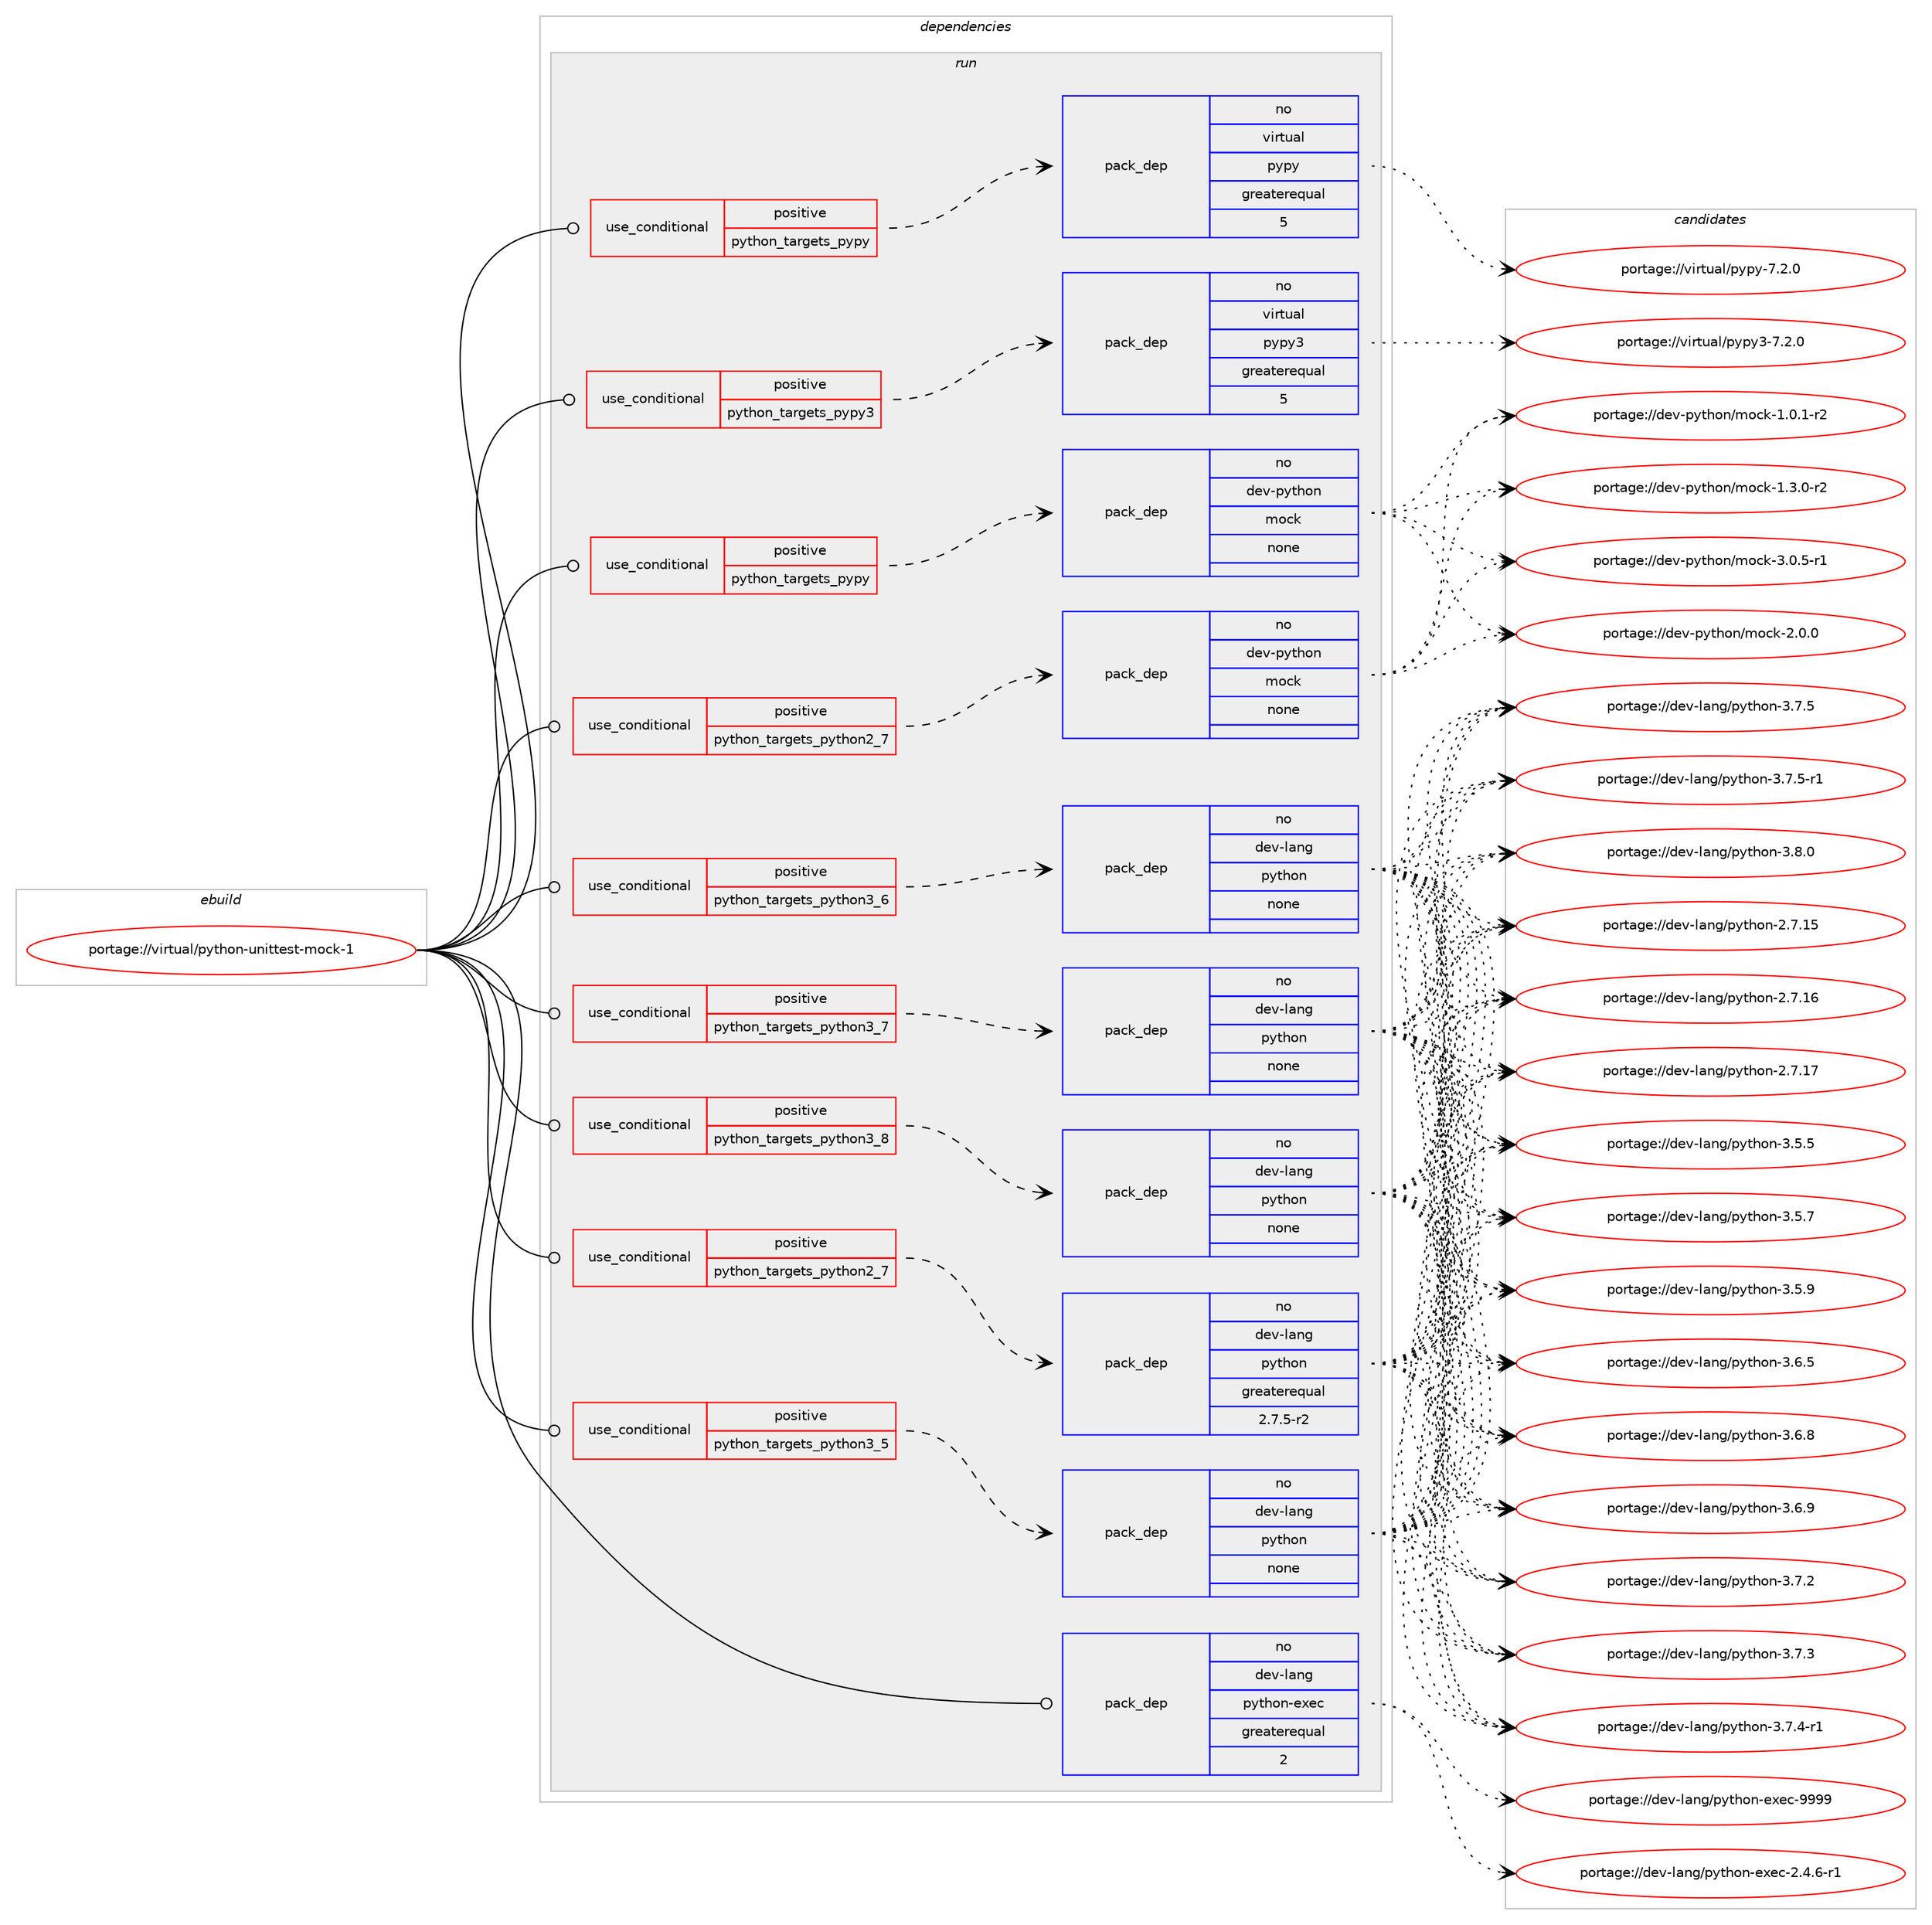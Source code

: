 digraph prolog {

# *************
# Graph options
# *************

newrank=true;
concentrate=true;
compound=true;
graph [rankdir=LR,fontname=Helvetica,fontsize=10,ranksep=1.5];#, ranksep=2.5, nodesep=0.2];
edge  [arrowhead=vee];
node  [fontname=Helvetica,fontsize=10];

# **********
# The ebuild
# **********

subgraph cluster_leftcol {
color=gray;
rank=same;
label=<<i>ebuild</i>>;
id [label="portage://virtual/python-unittest-mock-1", color=red, width=4, href="../virtual/python-unittest-mock-1.svg"];
}

# ****************
# The dependencies
# ****************

subgraph cluster_midcol {
color=gray;
label=<<i>dependencies</i>>;
subgraph cluster_compile {
fillcolor="#eeeeee";
style=filled;
label=<<i>compile</i>>;
}
subgraph cluster_compileandrun {
fillcolor="#eeeeee";
style=filled;
label=<<i>compile and run</i>>;
}
subgraph cluster_run {
fillcolor="#eeeeee";
style=filled;
label=<<i>run</i>>;
subgraph cond105105 {
dependency436070 [label=<<TABLE BORDER="0" CELLBORDER="1" CELLSPACING="0" CELLPADDING="4"><TR><TD ROWSPAN="3" CELLPADDING="10">use_conditional</TD></TR><TR><TD>positive</TD></TR><TR><TD>python_targets_pypy</TD></TR></TABLE>>, shape=none, color=red];
subgraph pack323291 {
dependency436071 [label=<<TABLE BORDER="0" CELLBORDER="1" CELLSPACING="0" CELLPADDING="4" WIDTH="220"><TR><TD ROWSPAN="6" CELLPADDING="30">pack_dep</TD></TR><TR><TD WIDTH="110">no</TD></TR><TR><TD>dev-python</TD></TR><TR><TD>mock</TD></TR><TR><TD>none</TD></TR><TR><TD></TD></TR></TABLE>>, shape=none, color=blue];
}
dependency436070:e -> dependency436071:w [weight=20,style="dashed",arrowhead="vee"];
}
id:e -> dependency436070:w [weight=20,style="solid",arrowhead="odot"];
subgraph cond105106 {
dependency436072 [label=<<TABLE BORDER="0" CELLBORDER="1" CELLSPACING="0" CELLPADDING="4"><TR><TD ROWSPAN="3" CELLPADDING="10">use_conditional</TD></TR><TR><TD>positive</TD></TR><TR><TD>python_targets_pypy</TD></TR></TABLE>>, shape=none, color=red];
subgraph pack323292 {
dependency436073 [label=<<TABLE BORDER="0" CELLBORDER="1" CELLSPACING="0" CELLPADDING="4" WIDTH="220"><TR><TD ROWSPAN="6" CELLPADDING="30">pack_dep</TD></TR><TR><TD WIDTH="110">no</TD></TR><TR><TD>virtual</TD></TR><TR><TD>pypy</TD></TR><TR><TD>greaterequal</TD></TR><TR><TD>5</TD></TR></TABLE>>, shape=none, color=blue];
}
dependency436072:e -> dependency436073:w [weight=20,style="dashed",arrowhead="vee"];
}
id:e -> dependency436072:w [weight=20,style="solid",arrowhead="odot"];
subgraph cond105107 {
dependency436074 [label=<<TABLE BORDER="0" CELLBORDER="1" CELLSPACING="0" CELLPADDING="4"><TR><TD ROWSPAN="3" CELLPADDING="10">use_conditional</TD></TR><TR><TD>positive</TD></TR><TR><TD>python_targets_pypy3</TD></TR></TABLE>>, shape=none, color=red];
subgraph pack323293 {
dependency436075 [label=<<TABLE BORDER="0" CELLBORDER="1" CELLSPACING="0" CELLPADDING="4" WIDTH="220"><TR><TD ROWSPAN="6" CELLPADDING="30">pack_dep</TD></TR><TR><TD WIDTH="110">no</TD></TR><TR><TD>virtual</TD></TR><TR><TD>pypy3</TD></TR><TR><TD>greaterequal</TD></TR><TR><TD>5</TD></TR></TABLE>>, shape=none, color=blue];
}
dependency436074:e -> dependency436075:w [weight=20,style="dashed",arrowhead="vee"];
}
id:e -> dependency436074:w [weight=20,style="solid",arrowhead="odot"];
subgraph cond105108 {
dependency436076 [label=<<TABLE BORDER="0" CELLBORDER="1" CELLSPACING="0" CELLPADDING="4"><TR><TD ROWSPAN="3" CELLPADDING="10">use_conditional</TD></TR><TR><TD>positive</TD></TR><TR><TD>python_targets_python2_7</TD></TR></TABLE>>, shape=none, color=red];
subgraph pack323294 {
dependency436077 [label=<<TABLE BORDER="0" CELLBORDER="1" CELLSPACING="0" CELLPADDING="4" WIDTH="220"><TR><TD ROWSPAN="6" CELLPADDING="30">pack_dep</TD></TR><TR><TD WIDTH="110">no</TD></TR><TR><TD>dev-lang</TD></TR><TR><TD>python</TD></TR><TR><TD>greaterequal</TD></TR><TR><TD>2.7.5-r2</TD></TR></TABLE>>, shape=none, color=blue];
}
dependency436076:e -> dependency436077:w [weight=20,style="dashed",arrowhead="vee"];
}
id:e -> dependency436076:w [weight=20,style="solid",arrowhead="odot"];
subgraph cond105109 {
dependency436078 [label=<<TABLE BORDER="0" CELLBORDER="1" CELLSPACING="0" CELLPADDING="4"><TR><TD ROWSPAN="3" CELLPADDING="10">use_conditional</TD></TR><TR><TD>positive</TD></TR><TR><TD>python_targets_python2_7</TD></TR></TABLE>>, shape=none, color=red];
subgraph pack323295 {
dependency436079 [label=<<TABLE BORDER="0" CELLBORDER="1" CELLSPACING="0" CELLPADDING="4" WIDTH="220"><TR><TD ROWSPAN="6" CELLPADDING="30">pack_dep</TD></TR><TR><TD WIDTH="110">no</TD></TR><TR><TD>dev-python</TD></TR><TR><TD>mock</TD></TR><TR><TD>none</TD></TR><TR><TD></TD></TR></TABLE>>, shape=none, color=blue];
}
dependency436078:e -> dependency436079:w [weight=20,style="dashed",arrowhead="vee"];
}
id:e -> dependency436078:w [weight=20,style="solid",arrowhead="odot"];
subgraph cond105110 {
dependency436080 [label=<<TABLE BORDER="0" CELLBORDER="1" CELLSPACING="0" CELLPADDING="4"><TR><TD ROWSPAN="3" CELLPADDING="10">use_conditional</TD></TR><TR><TD>positive</TD></TR><TR><TD>python_targets_python3_5</TD></TR></TABLE>>, shape=none, color=red];
subgraph pack323296 {
dependency436081 [label=<<TABLE BORDER="0" CELLBORDER="1" CELLSPACING="0" CELLPADDING="4" WIDTH="220"><TR><TD ROWSPAN="6" CELLPADDING="30">pack_dep</TD></TR><TR><TD WIDTH="110">no</TD></TR><TR><TD>dev-lang</TD></TR><TR><TD>python</TD></TR><TR><TD>none</TD></TR><TR><TD></TD></TR></TABLE>>, shape=none, color=blue];
}
dependency436080:e -> dependency436081:w [weight=20,style="dashed",arrowhead="vee"];
}
id:e -> dependency436080:w [weight=20,style="solid",arrowhead="odot"];
subgraph cond105111 {
dependency436082 [label=<<TABLE BORDER="0" CELLBORDER="1" CELLSPACING="0" CELLPADDING="4"><TR><TD ROWSPAN="3" CELLPADDING="10">use_conditional</TD></TR><TR><TD>positive</TD></TR><TR><TD>python_targets_python3_6</TD></TR></TABLE>>, shape=none, color=red];
subgraph pack323297 {
dependency436083 [label=<<TABLE BORDER="0" CELLBORDER="1" CELLSPACING="0" CELLPADDING="4" WIDTH="220"><TR><TD ROWSPAN="6" CELLPADDING="30">pack_dep</TD></TR><TR><TD WIDTH="110">no</TD></TR><TR><TD>dev-lang</TD></TR><TR><TD>python</TD></TR><TR><TD>none</TD></TR><TR><TD></TD></TR></TABLE>>, shape=none, color=blue];
}
dependency436082:e -> dependency436083:w [weight=20,style="dashed",arrowhead="vee"];
}
id:e -> dependency436082:w [weight=20,style="solid",arrowhead="odot"];
subgraph cond105112 {
dependency436084 [label=<<TABLE BORDER="0" CELLBORDER="1" CELLSPACING="0" CELLPADDING="4"><TR><TD ROWSPAN="3" CELLPADDING="10">use_conditional</TD></TR><TR><TD>positive</TD></TR><TR><TD>python_targets_python3_7</TD></TR></TABLE>>, shape=none, color=red];
subgraph pack323298 {
dependency436085 [label=<<TABLE BORDER="0" CELLBORDER="1" CELLSPACING="0" CELLPADDING="4" WIDTH="220"><TR><TD ROWSPAN="6" CELLPADDING="30">pack_dep</TD></TR><TR><TD WIDTH="110">no</TD></TR><TR><TD>dev-lang</TD></TR><TR><TD>python</TD></TR><TR><TD>none</TD></TR><TR><TD></TD></TR></TABLE>>, shape=none, color=blue];
}
dependency436084:e -> dependency436085:w [weight=20,style="dashed",arrowhead="vee"];
}
id:e -> dependency436084:w [weight=20,style="solid",arrowhead="odot"];
subgraph cond105113 {
dependency436086 [label=<<TABLE BORDER="0" CELLBORDER="1" CELLSPACING="0" CELLPADDING="4"><TR><TD ROWSPAN="3" CELLPADDING="10">use_conditional</TD></TR><TR><TD>positive</TD></TR><TR><TD>python_targets_python3_8</TD></TR></TABLE>>, shape=none, color=red];
subgraph pack323299 {
dependency436087 [label=<<TABLE BORDER="0" CELLBORDER="1" CELLSPACING="0" CELLPADDING="4" WIDTH="220"><TR><TD ROWSPAN="6" CELLPADDING="30">pack_dep</TD></TR><TR><TD WIDTH="110">no</TD></TR><TR><TD>dev-lang</TD></TR><TR><TD>python</TD></TR><TR><TD>none</TD></TR><TR><TD></TD></TR></TABLE>>, shape=none, color=blue];
}
dependency436086:e -> dependency436087:w [weight=20,style="dashed",arrowhead="vee"];
}
id:e -> dependency436086:w [weight=20,style="solid",arrowhead="odot"];
subgraph pack323300 {
dependency436088 [label=<<TABLE BORDER="0" CELLBORDER="1" CELLSPACING="0" CELLPADDING="4" WIDTH="220"><TR><TD ROWSPAN="6" CELLPADDING="30">pack_dep</TD></TR><TR><TD WIDTH="110">no</TD></TR><TR><TD>dev-lang</TD></TR><TR><TD>python-exec</TD></TR><TR><TD>greaterequal</TD></TR><TR><TD>2</TD></TR></TABLE>>, shape=none, color=blue];
}
id:e -> dependency436088:w [weight=20,style="solid",arrowhead="odot"];
}
}

# **************
# The candidates
# **************

subgraph cluster_choices {
rank=same;
color=gray;
label=<<i>candidates</i>>;

subgraph choice323291 {
color=black;
nodesep=1;
choiceportage1001011184511212111610411111047109111991074549464846494511450 [label="portage://dev-python/mock-1.0.1-r2", color=red, width=4,href="../dev-python/mock-1.0.1-r2.svg"];
choiceportage1001011184511212111610411111047109111991074549465146484511450 [label="portage://dev-python/mock-1.3.0-r2", color=red, width=4,href="../dev-python/mock-1.3.0-r2.svg"];
choiceportage100101118451121211161041111104710911199107455046484648 [label="portage://dev-python/mock-2.0.0", color=red, width=4,href="../dev-python/mock-2.0.0.svg"];
choiceportage1001011184511212111610411111047109111991074551464846534511449 [label="portage://dev-python/mock-3.0.5-r1", color=red, width=4,href="../dev-python/mock-3.0.5-r1.svg"];
dependency436071:e -> choiceportage1001011184511212111610411111047109111991074549464846494511450:w [style=dotted,weight="100"];
dependency436071:e -> choiceportage1001011184511212111610411111047109111991074549465146484511450:w [style=dotted,weight="100"];
dependency436071:e -> choiceportage100101118451121211161041111104710911199107455046484648:w [style=dotted,weight="100"];
dependency436071:e -> choiceportage1001011184511212111610411111047109111991074551464846534511449:w [style=dotted,weight="100"];
}
subgraph choice323292 {
color=black;
nodesep=1;
choiceportage1181051141161179710847112121112121455546504648 [label="portage://virtual/pypy-7.2.0", color=red, width=4,href="../virtual/pypy-7.2.0.svg"];
dependency436073:e -> choiceportage1181051141161179710847112121112121455546504648:w [style=dotted,weight="100"];
}
subgraph choice323293 {
color=black;
nodesep=1;
choiceportage118105114116117971084711212111212151455546504648 [label="portage://virtual/pypy3-7.2.0", color=red, width=4,href="../virtual/pypy3-7.2.0.svg"];
dependency436075:e -> choiceportage118105114116117971084711212111212151455546504648:w [style=dotted,weight="100"];
}
subgraph choice323294 {
color=black;
nodesep=1;
choiceportage10010111845108971101034711212111610411111045504655464953 [label="portage://dev-lang/python-2.7.15", color=red, width=4,href="../dev-lang/python-2.7.15.svg"];
choiceportage10010111845108971101034711212111610411111045504655464954 [label="portage://dev-lang/python-2.7.16", color=red, width=4,href="../dev-lang/python-2.7.16.svg"];
choiceportage10010111845108971101034711212111610411111045504655464955 [label="portage://dev-lang/python-2.7.17", color=red, width=4,href="../dev-lang/python-2.7.17.svg"];
choiceportage100101118451089711010347112121116104111110455146534653 [label="portage://dev-lang/python-3.5.5", color=red, width=4,href="../dev-lang/python-3.5.5.svg"];
choiceportage100101118451089711010347112121116104111110455146534655 [label="portage://dev-lang/python-3.5.7", color=red, width=4,href="../dev-lang/python-3.5.7.svg"];
choiceportage100101118451089711010347112121116104111110455146534657 [label="portage://dev-lang/python-3.5.9", color=red, width=4,href="../dev-lang/python-3.5.9.svg"];
choiceportage100101118451089711010347112121116104111110455146544653 [label="portage://dev-lang/python-3.6.5", color=red, width=4,href="../dev-lang/python-3.6.5.svg"];
choiceportage100101118451089711010347112121116104111110455146544656 [label="portage://dev-lang/python-3.6.8", color=red, width=4,href="../dev-lang/python-3.6.8.svg"];
choiceportage100101118451089711010347112121116104111110455146544657 [label="portage://dev-lang/python-3.6.9", color=red, width=4,href="../dev-lang/python-3.6.9.svg"];
choiceportage100101118451089711010347112121116104111110455146554650 [label="portage://dev-lang/python-3.7.2", color=red, width=4,href="../dev-lang/python-3.7.2.svg"];
choiceportage100101118451089711010347112121116104111110455146554651 [label="portage://dev-lang/python-3.7.3", color=red, width=4,href="../dev-lang/python-3.7.3.svg"];
choiceportage1001011184510897110103471121211161041111104551465546524511449 [label="portage://dev-lang/python-3.7.4-r1", color=red, width=4,href="../dev-lang/python-3.7.4-r1.svg"];
choiceportage100101118451089711010347112121116104111110455146554653 [label="portage://dev-lang/python-3.7.5", color=red, width=4,href="../dev-lang/python-3.7.5.svg"];
choiceportage1001011184510897110103471121211161041111104551465546534511449 [label="portage://dev-lang/python-3.7.5-r1", color=red, width=4,href="../dev-lang/python-3.7.5-r1.svg"];
choiceportage100101118451089711010347112121116104111110455146564648 [label="portage://dev-lang/python-3.8.0", color=red, width=4,href="../dev-lang/python-3.8.0.svg"];
dependency436077:e -> choiceportage10010111845108971101034711212111610411111045504655464953:w [style=dotted,weight="100"];
dependency436077:e -> choiceportage10010111845108971101034711212111610411111045504655464954:w [style=dotted,weight="100"];
dependency436077:e -> choiceportage10010111845108971101034711212111610411111045504655464955:w [style=dotted,weight="100"];
dependency436077:e -> choiceportage100101118451089711010347112121116104111110455146534653:w [style=dotted,weight="100"];
dependency436077:e -> choiceportage100101118451089711010347112121116104111110455146534655:w [style=dotted,weight="100"];
dependency436077:e -> choiceportage100101118451089711010347112121116104111110455146534657:w [style=dotted,weight="100"];
dependency436077:e -> choiceportage100101118451089711010347112121116104111110455146544653:w [style=dotted,weight="100"];
dependency436077:e -> choiceportage100101118451089711010347112121116104111110455146544656:w [style=dotted,weight="100"];
dependency436077:e -> choiceportage100101118451089711010347112121116104111110455146544657:w [style=dotted,weight="100"];
dependency436077:e -> choiceportage100101118451089711010347112121116104111110455146554650:w [style=dotted,weight="100"];
dependency436077:e -> choiceportage100101118451089711010347112121116104111110455146554651:w [style=dotted,weight="100"];
dependency436077:e -> choiceportage1001011184510897110103471121211161041111104551465546524511449:w [style=dotted,weight="100"];
dependency436077:e -> choiceportage100101118451089711010347112121116104111110455146554653:w [style=dotted,weight="100"];
dependency436077:e -> choiceportage1001011184510897110103471121211161041111104551465546534511449:w [style=dotted,weight="100"];
dependency436077:e -> choiceportage100101118451089711010347112121116104111110455146564648:w [style=dotted,weight="100"];
}
subgraph choice323295 {
color=black;
nodesep=1;
choiceportage1001011184511212111610411111047109111991074549464846494511450 [label="portage://dev-python/mock-1.0.1-r2", color=red, width=4,href="../dev-python/mock-1.0.1-r2.svg"];
choiceportage1001011184511212111610411111047109111991074549465146484511450 [label="portage://dev-python/mock-1.3.0-r2", color=red, width=4,href="../dev-python/mock-1.3.0-r2.svg"];
choiceportage100101118451121211161041111104710911199107455046484648 [label="portage://dev-python/mock-2.0.0", color=red, width=4,href="../dev-python/mock-2.0.0.svg"];
choiceportage1001011184511212111610411111047109111991074551464846534511449 [label="portage://dev-python/mock-3.0.5-r1", color=red, width=4,href="../dev-python/mock-3.0.5-r1.svg"];
dependency436079:e -> choiceportage1001011184511212111610411111047109111991074549464846494511450:w [style=dotted,weight="100"];
dependency436079:e -> choiceportage1001011184511212111610411111047109111991074549465146484511450:w [style=dotted,weight="100"];
dependency436079:e -> choiceportage100101118451121211161041111104710911199107455046484648:w [style=dotted,weight="100"];
dependency436079:e -> choiceportage1001011184511212111610411111047109111991074551464846534511449:w [style=dotted,weight="100"];
}
subgraph choice323296 {
color=black;
nodesep=1;
choiceportage10010111845108971101034711212111610411111045504655464953 [label="portage://dev-lang/python-2.7.15", color=red, width=4,href="../dev-lang/python-2.7.15.svg"];
choiceportage10010111845108971101034711212111610411111045504655464954 [label="portage://dev-lang/python-2.7.16", color=red, width=4,href="../dev-lang/python-2.7.16.svg"];
choiceportage10010111845108971101034711212111610411111045504655464955 [label="portage://dev-lang/python-2.7.17", color=red, width=4,href="../dev-lang/python-2.7.17.svg"];
choiceportage100101118451089711010347112121116104111110455146534653 [label="portage://dev-lang/python-3.5.5", color=red, width=4,href="../dev-lang/python-3.5.5.svg"];
choiceportage100101118451089711010347112121116104111110455146534655 [label="portage://dev-lang/python-3.5.7", color=red, width=4,href="../dev-lang/python-3.5.7.svg"];
choiceportage100101118451089711010347112121116104111110455146534657 [label="portage://dev-lang/python-3.5.9", color=red, width=4,href="../dev-lang/python-3.5.9.svg"];
choiceportage100101118451089711010347112121116104111110455146544653 [label="portage://dev-lang/python-3.6.5", color=red, width=4,href="../dev-lang/python-3.6.5.svg"];
choiceportage100101118451089711010347112121116104111110455146544656 [label="portage://dev-lang/python-3.6.8", color=red, width=4,href="../dev-lang/python-3.6.8.svg"];
choiceportage100101118451089711010347112121116104111110455146544657 [label="portage://dev-lang/python-3.6.9", color=red, width=4,href="../dev-lang/python-3.6.9.svg"];
choiceportage100101118451089711010347112121116104111110455146554650 [label="portage://dev-lang/python-3.7.2", color=red, width=4,href="../dev-lang/python-3.7.2.svg"];
choiceportage100101118451089711010347112121116104111110455146554651 [label="portage://dev-lang/python-3.7.3", color=red, width=4,href="../dev-lang/python-3.7.3.svg"];
choiceportage1001011184510897110103471121211161041111104551465546524511449 [label="portage://dev-lang/python-3.7.4-r1", color=red, width=4,href="../dev-lang/python-3.7.4-r1.svg"];
choiceportage100101118451089711010347112121116104111110455146554653 [label="portage://dev-lang/python-3.7.5", color=red, width=4,href="../dev-lang/python-3.7.5.svg"];
choiceportage1001011184510897110103471121211161041111104551465546534511449 [label="portage://dev-lang/python-3.7.5-r1", color=red, width=4,href="../dev-lang/python-3.7.5-r1.svg"];
choiceportage100101118451089711010347112121116104111110455146564648 [label="portage://dev-lang/python-3.8.0", color=red, width=4,href="../dev-lang/python-3.8.0.svg"];
dependency436081:e -> choiceportage10010111845108971101034711212111610411111045504655464953:w [style=dotted,weight="100"];
dependency436081:e -> choiceportage10010111845108971101034711212111610411111045504655464954:w [style=dotted,weight="100"];
dependency436081:e -> choiceportage10010111845108971101034711212111610411111045504655464955:w [style=dotted,weight="100"];
dependency436081:e -> choiceportage100101118451089711010347112121116104111110455146534653:w [style=dotted,weight="100"];
dependency436081:e -> choiceportage100101118451089711010347112121116104111110455146534655:w [style=dotted,weight="100"];
dependency436081:e -> choiceportage100101118451089711010347112121116104111110455146534657:w [style=dotted,weight="100"];
dependency436081:e -> choiceportage100101118451089711010347112121116104111110455146544653:w [style=dotted,weight="100"];
dependency436081:e -> choiceportage100101118451089711010347112121116104111110455146544656:w [style=dotted,weight="100"];
dependency436081:e -> choiceportage100101118451089711010347112121116104111110455146544657:w [style=dotted,weight="100"];
dependency436081:e -> choiceportage100101118451089711010347112121116104111110455146554650:w [style=dotted,weight="100"];
dependency436081:e -> choiceportage100101118451089711010347112121116104111110455146554651:w [style=dotted,weight="100"];
dependency436081:e -> choiceportage1001011184510897110103471121211161041111104551465546524511449:w [style=dotted,weight="100"];
dependency436081:e -> choiceportage100101118451089711010347112121116104111110455146554653:w [style=dotted,weight="100"];
dependency436081:e -> choiceportage1001011184510897110103471121211161041111104551465546534511449:w [style=dotted,weight="100"];
dependency436081:e -> choiceportage100101118451089711010347112121116104111110455146564648:w [style=dotted,weight="100"];
}
subgraph choice323297 {
color=black;
nodesep=1;
choiceportage10010111845108971101034711212111610411111045504655464953 [label="portage://dev-lang/python-2.7.15", color=red, width=4,href="../dev-lang/python-2.7.15.svg"];
choiceportage10010111845108971101034711212111610411111045504655464954 [label="portage://dev-lang/python-2.7.16", color=red, width=4,href="../dev-lang/python-2.7.16.svg"];
choiceportage10010111845108971101034711212111610411111045504655464955 [label="portage://dev-lang/python-2.7.17", color=red, width=4,href="../dev-lang/python-2.7.17.svg"];
choiceportage100101118451089711010347112121116104111110455146534653 [label="portage://dev-lang/python-3.5.5", color=red, width=4,href="../dev-lang/python-3.5.5.svg"];
choiceportage100101118451089711010347112121116104111110455146534655 [label="portage://dev-lang/python-3.5.7", color=red, width=4,href="../dev-lang/python-3.5.7.svg"];
choiceportage100101118451089711010347112121116104111110455146534657 [label="portage://dev-lang/python-3.5.9", color=red, width=4,href="../dev-lang/python-3.5.9.svg"];
choiceportage100101118451089711010347112121116104111110455146544653 [label="portage://dev-lang/python-3.6.5", color=red, width=4,href="../dev-lang/python-3.6.5.svg"];
choiceportage100101118451089711010347112121116104111110455146544656 [label="portage://dev-lang/python-3.6.8", color=red, width=4,href="../dev-lang/python-3.6.8.svg"];
choiceportage100101118451089711010347112121116104111110455146544657 [label="portage://dev-lang/python-3.6.9", color=red, width=4,href="../dev-lang/python-3.6.9.svg"];
choiceportage100101118451089711010347112121116104111110455146554650 [label="portage://dev-lang/python-3.7.2", color=red, width=4,href="../dev-lang/python-3.7.2.svg"];
choiceportage100101118451089711010347112121116104111110455146554651 [label="portage://dev-lang/python-3.7.3", color=red, width=4,href="../dev-lang/python-3.7.3.svg"];
choiceportage1001011184510897110103471121211161041111104551465546524511449 [label="portage://dev-lang/python-3.7.4-r1", color=red, width=4,href="../dev-lang/python-3.7.4-r1.svg"];
choiceportage100101118451089711010347112121116104111110455146554653 [label="portage://dev-lang/python-3.7.5", color=red, width=4,href="../dev-lang/python-3.7.5.svg"];
choiceportage1001011184510897110103471121211161041111104551465546534511449 [label="portage://dev-lang/python-3.7.5-r1", color=red, width=4,href="../dev-lang/python-3.7.5-r1.svg"];
choiceportage100101118451089711010347112121116104111110455146564648 [label="portage://dev-lang/python-3.8.0", color=red, width=4,href="../dev-lang/python-3.8.0.svg"];
dependency436083:e -> choiceportage10010111845108971101034711212111610411111045504655464953:w [style=dotted,weight="100"];
dependency436083:e -> choiceportage10010111845108971101034711212111610411111045504655464954:w [style=dotted,weight="100"];
dependency436083:e -> choiceportage10010111845108971101034711212111610411111045504655464955:w [style=dotted,weight="100"];
dependency436083:e -> choiceportage100101118451089711010347112121116104111110455146534653:w [style=dotted,weight="100"];
dependency436083:e -> choiceportage100101118451089711010347112121116104111110455146534655:w [style=dotted,weight="100"];
dependency436083:e -> choiceportage100101118451089711010347112121116104111110455146534657:w [style=dotted,weight="100"];
dependency436083:e -> choiceportage100101118451089711010347112121116104111110455146544653:w [style=dotted,weight="100"];
dependency436083:e -> choiceportage100101118451089711010347112121116104111110455146544656:w [style=dotted,weight="100"];
dependency436083:e -> choiceportage100101118451089711010347112121116104111110455146544657:w [style=dotted,weight="100"];
dependency436083:e -> choiceportage100101118451089711010347112121116104111110455146554650:w [style=dotted,weight="100"];
dependency436083:e -> choiceportage100101118451089711010347112121116104111110455146554651:w [style=dotted,weight="100"];
dependency436083:e -> choiceportage1001011184510897110103471121211161041111104551465546524511449:w [style=dotted,weight="100"];
dependency436083:e -> choiceportage100101118451089711010347112121116104111110455146554653:w [style=dotted,weight="100"];
dependency436083:e -> choiceportage1001011184510897110103471121211161041111104551465546534511449:w [style=dotted,weight="100"];
dependency436083:e -> choiceportage100101118451089711010347112121116104111110455146564648:w [style=dotted,weight="100"];
}
subgraph choice323298 {
color=black;
nodesep=1;
choiceportage10010111845108971101034711212111610411111045504655464953 [label="portage://dev-lang/python-2.7.15", color=red, width=4,href="../dev-lang/python-2.7.15.svg"];
choiceportage10010111845108971101034711212111610411111045504655464954 [label="portage://dev-lang/python-2.7.16", color=red, width=4,href="../dev-lang/python-2.7.16.svg"];
choiceportage10010111845108971101034711212111610411111045504655464955 [label="portage://dev-lang/python-2.7.17", color=red, width=4,href="../dev-lang/python-2.7.17.svg"];
choiceportage100101118451089711010347112121116104111110455146534653 [label="portage://dev-lang/python-3.5.5", color=red, width=4,href="../dev-lang/python-3.5.5.svg"];
choiceportage100101118451089711010347112121116104111110455146534655 [label="portage://dev-lang/python-3.5.7", color=red, width=4,href="../dev-lang/python-3.5.7.svg"];
choiceportage100101118451089711010347112121116104111110455146534657 [label="portage://dev-lang/python-3.5.9", color=red, width=4,href="../dev-lang/python-3.5.9.svg"];
choiceportage100101118451089711010347112121116104111110455146544653 [label="portage://dev-lang/python-3.6.5", color=red, width=4,href="../dev-lang/python-3.6.5.svg"];
choiceportage100101118451089711010347112121116104111110455146544656 [label="portage://dev-lang/python-3.6.8", color=red, width=4,href="../dev-lang/python-3.6.8.svg"];
choiceportage100101118451089711010347112121116104111110455146544657 [label="portage://dev-lang/python-3.6.9", color=red, width=4,href="../dev-lang/python-3.6.9.svg"];
choiceportage100101118451089711010347112121116104111110455146554650 [label="portage://dev-lang/python-3.7.2", color=red, width=4,href="../dev-lang/python-3.7.2.svg"];
choiceportage100101118451089711010347112121116104111110455146554651 [label="portage://dev-lang/python-3.7.3", color=red, width=4,href="../dev-lang/python-3.7.3.svg"];
choiceportage1001011184510897110103471121211161041111104551465546524511449 [label="portage://dev-lang/python-3.7.4-r1", color=red, width=4,href="../dev-lang/python-3.7.4-r1.svg"];
choiceportage100101118451089711010347112121116104111110455146554653 [label="portage://dev-lang/python-3.7.5", color=red, width=4,href="../dev-lang/python-3.7.5.svg"];
choiceportage1001011184510897110103471121211161041111104551465546534511449 [label="portage://dev-lang/python-3.7.5-r1", color=red, width=4,href="../dev-lang/python-3.7.5-r1.svg"];
choiceportage100101118451089711010347112121116104111110455146564648 [label="portage://dev-lang/python-3.8.0", color=red, width=4,href="../dev-lang/python-3.8.0.svg"];
dependency436085:e -> choiceportage10010111845108971101034711212111610411111045504655464953:w [style=dotted,weight="100"];
dependency436085:e -> choiceportage10010111845108971101034711212111610411111045504655464954:w [style=dotted,weight="100"];
dependency436085:e -> choiceportage10010111845108971101034711212111610411111045504655464955:w [style=dotted,weight="100"];
dependency436085:e -> choiceportage100101118451089711010347112121116104111110455146534653:w [style=dotted,weight="100"];
dependency436085:e -> choiceportage100101118451089711010347112121116104111110455146534655:w [style=dotted,weight="100"];
dependency436085:e -> choiceportage100101118451089711010347112121116104111110455146534657:w [style=dotted,weight="100"];
dependency436085:e -> choiceportage100101118451089711010347112121116104111110455146544653:w [style=dotted,weight="100"];
dependency436085:e -> choiceportage100101118451089711010347112121116104111110455146544656:w [style=dotted,weight="100"];
dependency436085:e -> choiceportage100101118451089711010347112121116104111110455146544657:w [style=dotted,weight="100"];
dependency436085:e -> choiceportage100101118451089711010347112121116104111110455146554650:w [style=dotted,weight="100"];
dependency436085:e -> choiceportage100101118451089711010347112121116104111110455146554651:w [style=dotted,weight="100"];
dependency436085:e -> choiceportage1001011184510897110103471121211161041111104551465546524511449:w [style=dotted,weight="100"];
dependency436085:e -> choiceportage100101118451089711010347112121116104111110455146554653:w [style=dotted,weight="100"];
dependency436085:e -> choiceportage1001011184510897110103471121211161041111104551465546534511449:w [style=dotted,weight="100"];
dependency436085:e -> choiceportage100101118451089711010347112121116104111110455146564648:w [style=dotted,weight="100"];
}
subgraph choice323299 {
color=black;
nodesep=1;
choiceportage10010111845108971101034711212111610411111045504655464953 [label="portage://dev-lang/python-2.7.15", color=red, width=4,href="../dev-lang/python-2.7.15.svg"];
choiceportage10010111845108971101034711212111610411111045504655464954 [label="portage://dev-lang/python-2.7.16", color=red, width=4,href="../dev-lang/python-2.7.16.svg"];
choiceportage10010111845108971101034711212111610411111045504655464955 [label="portage://dev-lang/python-2.7.17", color=red, width=4,href="../dev-lang/python-2.7.17.svg"];
choiceportage100101118451089711010347112121116104111110455146534653 [label="portage://dev-lang/python-3.5.5", color=red, width=4,href="../dev-lang/python-3.5.5.svg"];
choiceportage100101118451089711010347112121116104111110455146534655 [label="portage://dev-lang/python-3.5.7", color=red, width=4,href="../dev-lang/python-3.5.7.svg"];
choiceportage100101118451089711010347112121116104111110455146534657 [label="portage://dev-lang/python-3.5.9", color=red, width=4,href="../dev-lang/python-3.5.9.svg"];
choiceportage100101118451089711010347112121116104111110455146544653 [label="portage://dev-lang/python-3.6.5", color=red, width=4,href="../dev-lang/python-3.6.5.svg"];
choiceportage100101118451089711010347112121116104111110455146544656 [label="portage://dev-lang/python-3.6.8", color=red, width=4,href="../dev-lang/python-3.6.8.svg"];
choiceportage100101118451089711010347112121116104111110455146544657 [label="portage://dev-lang/python-3.6.9", color=red, width=4,href="../dev-lang/python-3.6.9.svg"];
choiceportage100101118451089711010347112121116104111110455146554650 [label="portage://dev-lang/python-3.7.2", color=red, width=4,href="../dev-lang/python-3.7.2.svg"];
choiceportage100101118451089711010347112121116104111110455146554651 [label="portage://dev-lang/python-3.7.3", color=red, width=4,href="../dev-lang/python-3.7.3.svg"];
choiceportage1001011184510897110103471121211161041111104551465546524511449 [label="portage://dev-lang/python-3.7.4-r1", color=red, width=4,href="../dev-lang/python-3.7.4-r1.svg"];
choiceportage100101118451089711010347112121116104111110455146554653 [label="portage://dev-lang/python-3.7.5", color=red, width=4,href="../dev-lang/python-3.7.5.svg"];
choiceportage1001011184510897110103471121211161041111104551465546534511449 [label="portage://dev-lang/python-3.7.5-r1", color=red, width=4,href="../dev-lang/python-3.7.5-r1.svg"];
choiceportage100101118451089711010347112121116104111110455146564648 [label="portage://dev-lang/python-3.8.0", color=red, width=4,href="../dev-lang/python-3.8.0.svg"];
dependency436087:e -> choiceportage10010111845108971101034711212111610411111045504655464953:w [style=dotted,weight="100"];
dependency436087:e -> choiceportage10010111845108971101034711212111610411111045504655464954:w [style=dotted,weight="100"];
dependency436087:e -> choiceportage10010111845108971101034711212111610411111045504655464955:w [style=dotted,weight="100"];
dependency436087:e -> choiceportage100101118451089711010347112121116104111110455146534653:w [style=dotted,weight="100"];
dependency436087:e -> choiceportage100101118451089711010347112121116104111110455146534655:w [style=dotted,weight="100"];
dependency436087:e -> choiceportage100101118451089711010347112121116104111110455146534657:w [style=dotted,weight="100"];
dependency436087:e -> choiceportage100101118451089711010347112121116104111110455146544653:w [style=dotted,weight="100"];
dependency436087:e -> choiceportage100101118451089711010347112121116104111110455146544656:w [style=dotted,weight="100"];
dependency436087:e -> choiceportage100101118451089711010347112121116104111110455146544657:w [style=dotted,weight="100"];
dependency436087:e -> choiceportage100101118451089711010347112121116104111110455146554650:w [style=dotted,weight="100"];
dependency436087:e -> choiceportage100101118451089711010347112121116104111110455146554651:w [style=dotted,weight="100"];
dependency436087:e -> choiceportage1001011184510897110103471121211161041111104551465546524511449:w [style=dotted,weight="100"];
dependency436087:e -> choiceportage100101118451089711010347112121116104111110455146554653:w [style=dotted,weight="100"];
dependency436087:e -> choiceportage1001011184510897110103471121211161041111104551465546534511449:w [style=dotted,weight="100"];
dependency436087:e -> choiceportage100101118451089711010347112121116104111110455146564648:w [style=dotted,weight="100"];
}
subgraph choice323300 {
color=black;
nodesep=1;
choiceportage10010111845108971101034711212111610411111045101120101994550465246544511449 [label="portage://dev-lang/python-exec-2.4.6-r1", color=red, width=4,href="../dev-lang/python-exec-2.4.6-r1.svg"];
choiceportage10010111845108971101034711212111610411111045101120101994557575757 [label="portage://dev-lang/python-exec-9999", color=red, width=4,href="../dev-lang/python-exec-9999.svg"];
dependency436088:e -> choiceportage10010111845108971101034711212111610411111045101120101994550465246544511449:w [style=dotted,weight="100"];
dependency436088:e -> choiceportage10010111845108971101034711212111610411111045101120101994557575757:w [style=dotted,weight="100"];
}
}

}
